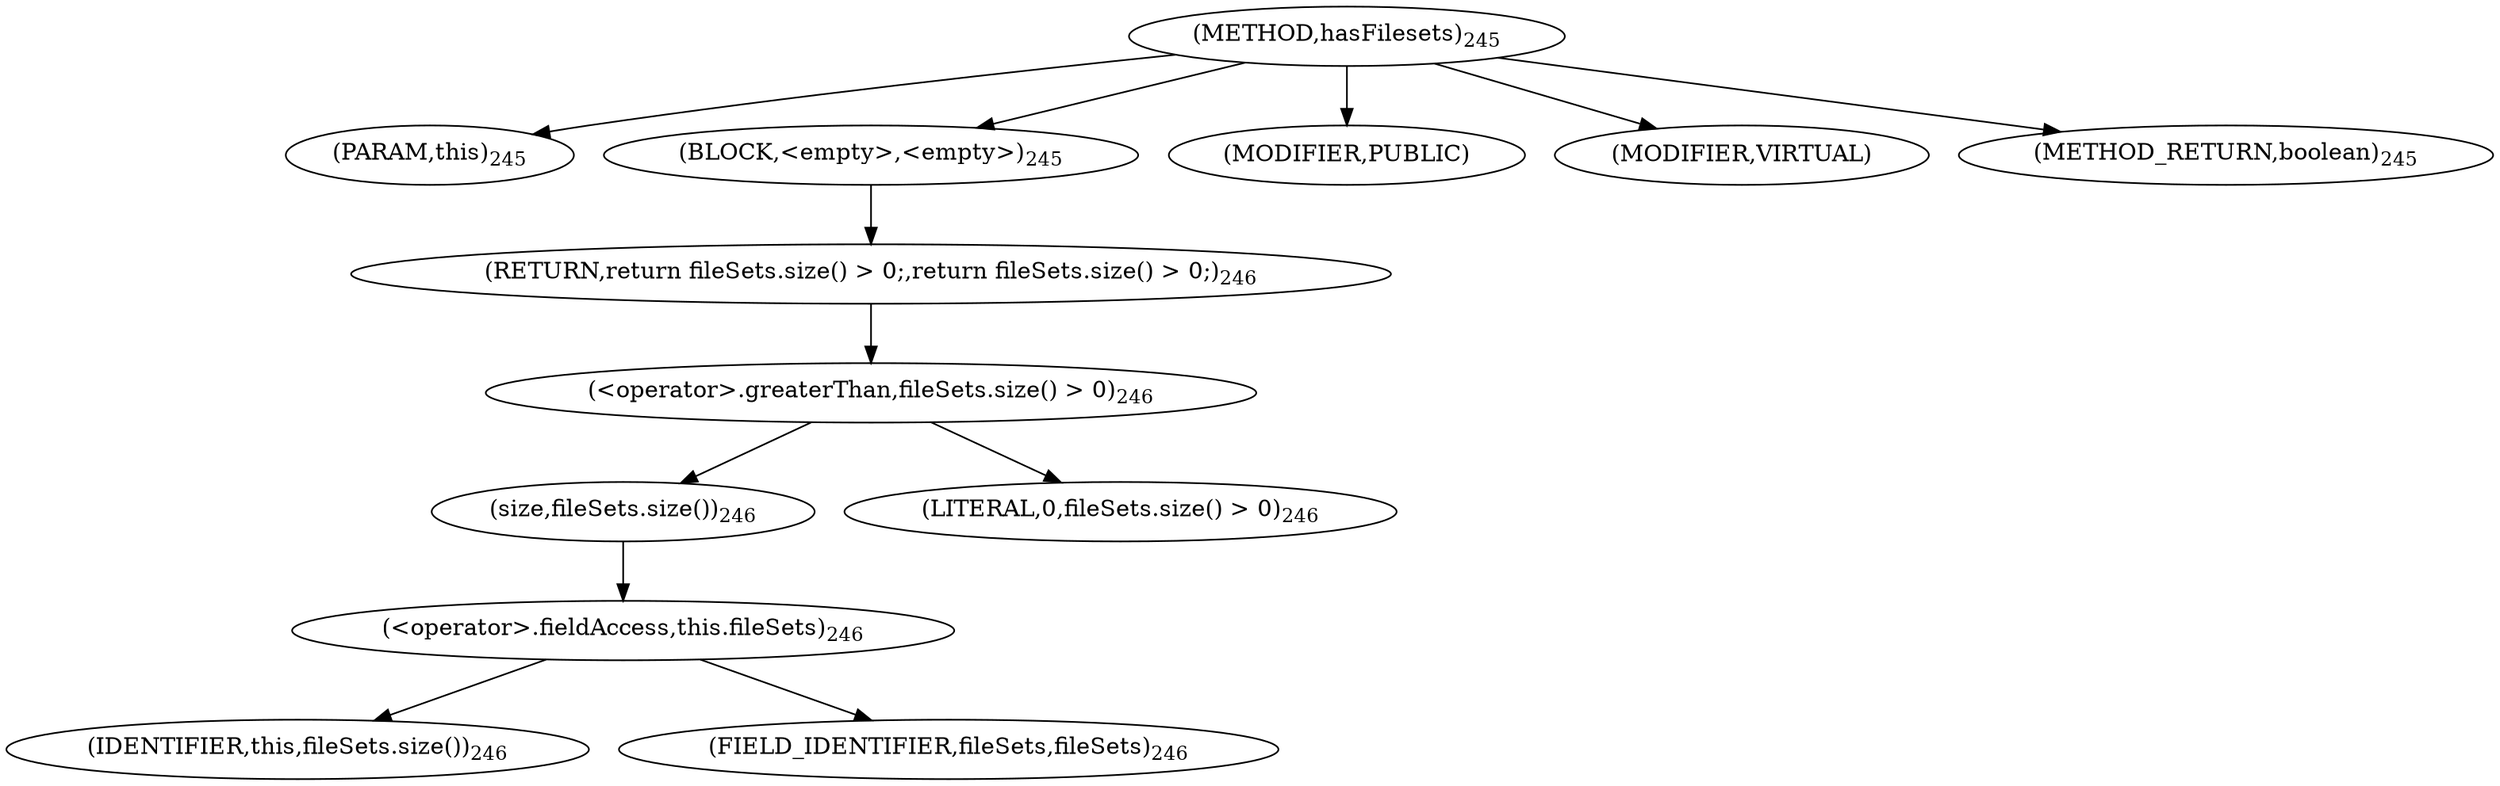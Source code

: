 digraph "hasFilesets" {  
"459" [label = <(METHOD,hasFilesets)<SUB>245</SUB>> ]
"460" [label = <(PARAM,this)<SUB>245</SUB>> ]
"461" [label = <(BLOCK,&lt;empty&gt;,&lt;empty&gt;)<SUB>245</SUB>> ]
"462" [label = <(RETURN,return fileSets.size() &gt; 0;,return fileSets.size() &gt; 0;)<SUB>246</SUB>> ]
"463" [label = <(&lt;operator&gt;.greaterThan,fileSets.size() &gt; 0)<SUB>246</SUB>> ]
"464" [label = <(size,fileSets.size())<SUB>246</SUB>> ]
"465" [label = <(&lt;operator&gt;.fieldAccess,this.fileSets)<SUB>246</SUB>> ]
"466" [label = <(IDENTIFIER,this,fileSets.size())<SUB>246</SUB>> ]
"467" [label = <(FIELD_IDENTIFIER,fileSets,fileSets)<SUB>246</SUB>> ]
"468" [label = <(LITERAL,0,fileSets.size() &gt; 0)<SUB>246</SUB>> ]
"469" [label = <(MODIFIER,PUBLIC)> ]
"470" [label = <(MODIFIER,VIRTUAL)> ]
"471" [label = <(METHOD_RETURN,boolean)<SUB>245</SUB>> ]
  "459" -> "460" 
  "459" -> "461" 
  "459" -> "469" 
  "459" -> "470" 
  "459" -> "471" 
  "461" -> "462" 
  "462" -> "463" 
  "463" -> "464" 
  "463" -> "468" 
  "464" -> "465" 
  "465" -> "466" 
  "465" -> "467" 
}
